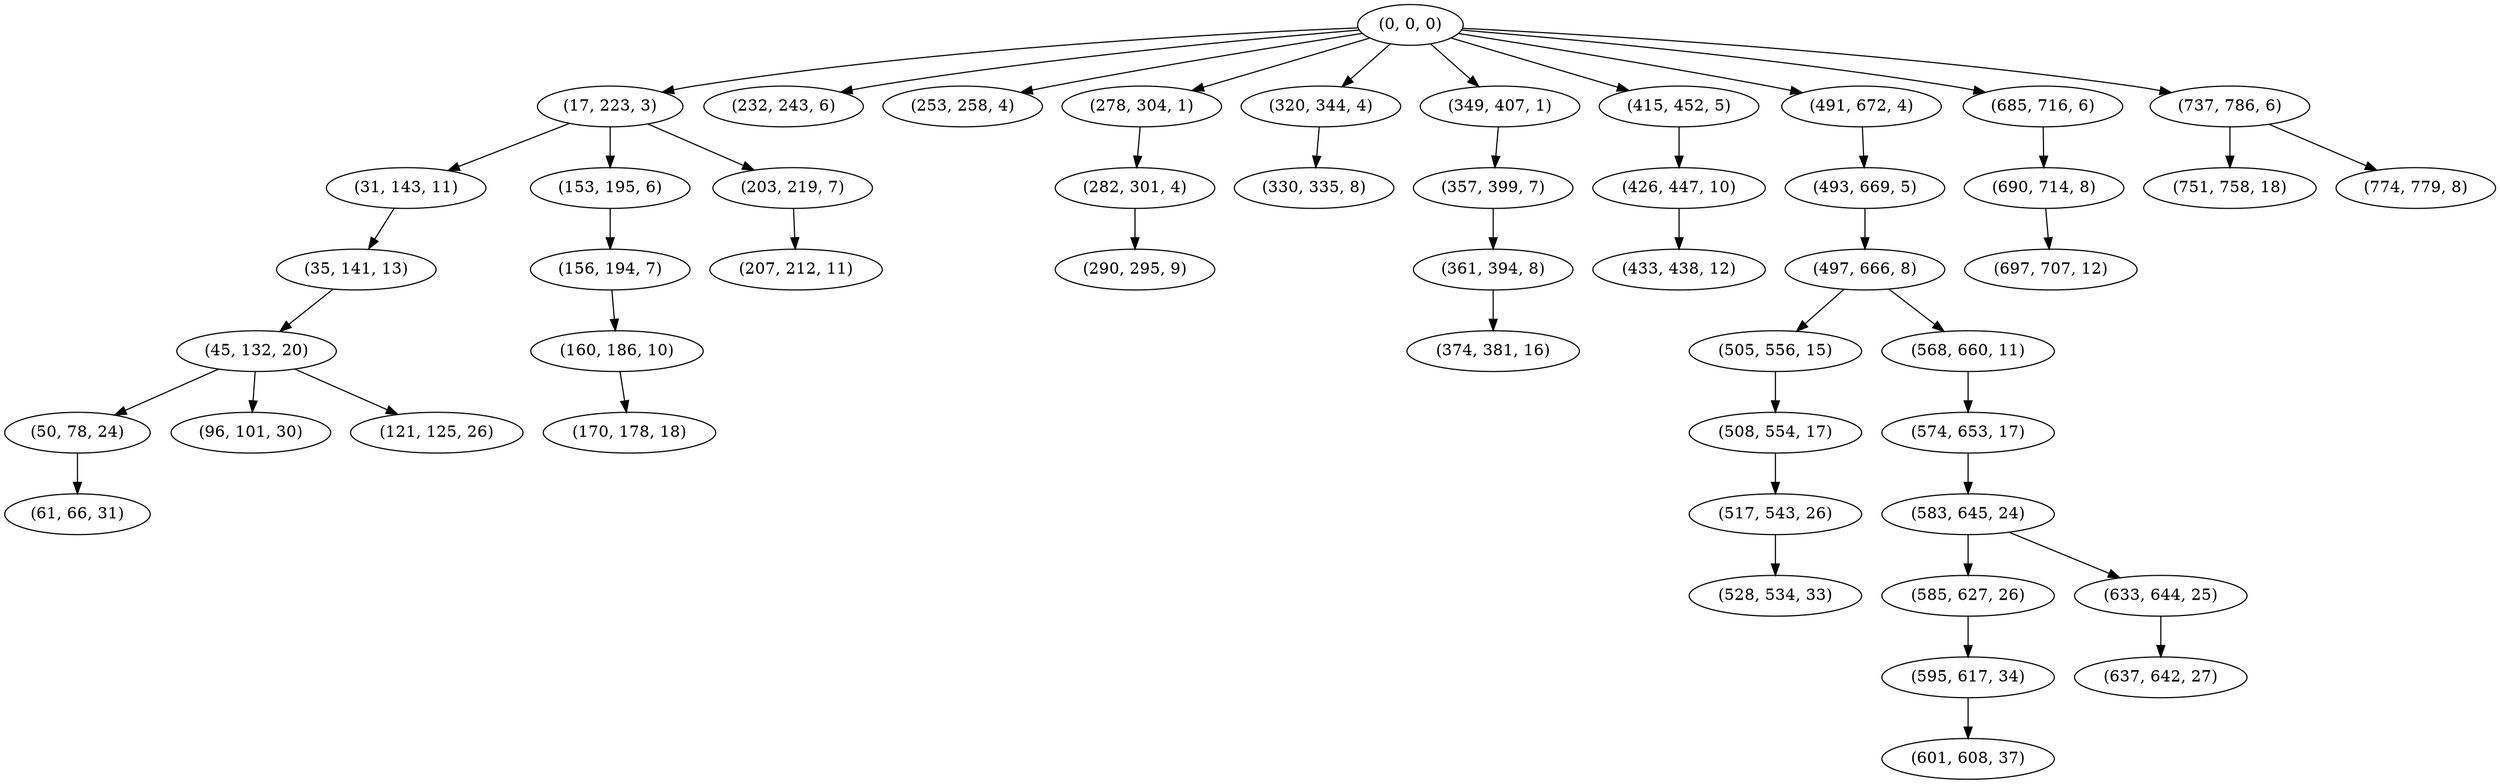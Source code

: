 digraph tree {
    "(0, 0, 0)";
    "(17, 223, 3)";
    "(31, 143, 11)";
    "(35, 141, 13)";
    "(45, 132, 20)";
    "(50, 78, 24)";
    "(61, 66, 31)";
    "(96, 101, 30)";
    "(121, 125, 26)";
    "(153, 195, 6)";
    "(156, 194, 7)";
    "(160, 186, 10)";
    "(170, 178, 18)";
    "(203, 219, 7)";
    "(207, 212, 11)";
    "(232, 243, 6)";
    "(253, 258, 4)";
    "(278, 304, 1)";
    "(282, 301, 4)";
    "(290, 295, 9)";
    "(320, 344, 4)";
    "(330, 335, 8)";
    "(349, 407, 1)";
    "(357, 399, 7)";
    "(361, 394, 8)";
    "(374, 381, 16)";
    "(415, 452, 5)";
    "(426, 447, 10)";
    "(433, 438, 12)";
    "(491, 672, 4)";
    "(493, 669, 5)";
    "(497, 666, 8)";
    "(505, 556, 15)";
    "(508, 554, 17)";
    "(517, 543, 26)";
    "(528, 534, 33)";
    "(568, 660, 11)";
    "(574, 653, 17)";
    "(583, 645, 24)";
    "(585, 627, 26)";
    "(595, 617, 34)";
    "(601, 608, 37)";
    "(633, 644, 25)";
    "(637, 642, 27)";
    "(685, 716, 6)";
    "(690, 714, 8)";
    "(697, 707, 12)";
    "(737, 786, 6)";
    "(751, 758, 18)";
    "(774, 779, 8)";
    "(0, 0, 0)" -> "(17, 223, 3)";
    "(0, 0, 0)" -> "(232, 243, 6)";
    "(0, 0, 0)" -> "(253, 258, 4)";
    "(0, 0, 0)" -> "(278, 304, 1)";
    "(0, 0, 0)" -> "(320, 344, 4)";
    "(0, 0, 0)" -> "(349, 407, 1)";
    "(0, 0, 0)" -> "(415, 452, 5)";
    "(0, 0, 0)" -> "(491, 672, 4)";
    "(0, 0, 0)" -> "(685, 716, 6)";
    "(0, 0, 0)" -> "(737, 786, 6)";
    "(17, 223, 3)" -> "(31, 143, 11)";
    "(17, 223, 3)" -> "(153, 195, 6)";
    "(17, 223, 3)" -> "(203, 219, 7)";
    "(31, 143, 11)" -> "(35, 141, 13)";
    "(35, 141, 13)" -> "(45, 132, 20)";
    "(45, 132, 20)" -> "(50, 78, 24)";
    "(45, 132, 20)" -> "(96, 101, 30)";
    "(45, 132, 20)" -> "(121, 125, 26)";
    "(50, 78, 24)" -> "(61, 66, 31)";
    "(153, 195, 6)" -> "(156, 194, 7)";
    "(156, 194, 7)" -> "(160, 186, 10)";
    "(160, 186, 10)" -> "(170, 178, 18)";
    "(203, 219, 7)" -> "(207, 212, 11)";
    "(278, 304, 1)" -> "(282, 301, 4)";
    "(282, 301, 4)" -> "(290, 295, 9)";
    "(320, 344, 4)" -> "(330, 335, 8)";
    "(349, 407, 1)" -> "(357, 399, 7)";
    "(357, 399, 7)" -> "(361, 394, 8)";
    "(361, 394, 8)" -> "(374, 381, 16)";
    "(415, 452, 5)" -> "(426, 447, 10)";
    "(426, 447, 10)" -> "(433, 438, 12)";
    "(491, 672, 4)" -> "(493, 669, 5)";
    "(493, 669, 5)" -> "(497, 666, 8)";
    "(497, 666, 8)" -> "(505, 556, 15)";
    "(497, 666, 8)" -> "(568, 660, 11)";
    "(505, 556, 15)" -> "(508, 554, 17)";
    "(508, 554, 17)" -> "(517, 543, 26)";
    "(517, 543, 26)" -> "(528, 534, 33)";
    "(568, 660, 11)" -> "(574, 653, 17)";
    "(574, 653, 17)" -> "(583, 645, 24)";
    "(583, 645, 24)" -> "(585, 627, 26)";
    "(583, 645, 24)" -> "(633, 644, 25)";
    "(585, 627, 26)" -> "(595, 617, 34)";
    "(595, 617, 34)" -> "(601, 608, 37)";
    "(633, 644, 25)" -> "(637, 642, 27)";
    "(685, 716, 6)" -> "(690, 714, 8)";
    "(690, 714, 8)" -> "(697, 707, 12)";
    "(737, 786, 6)" -> "(751, 758, 18)";
    "(737, 786, 6)" -> "(774, 779, 8)";
}
